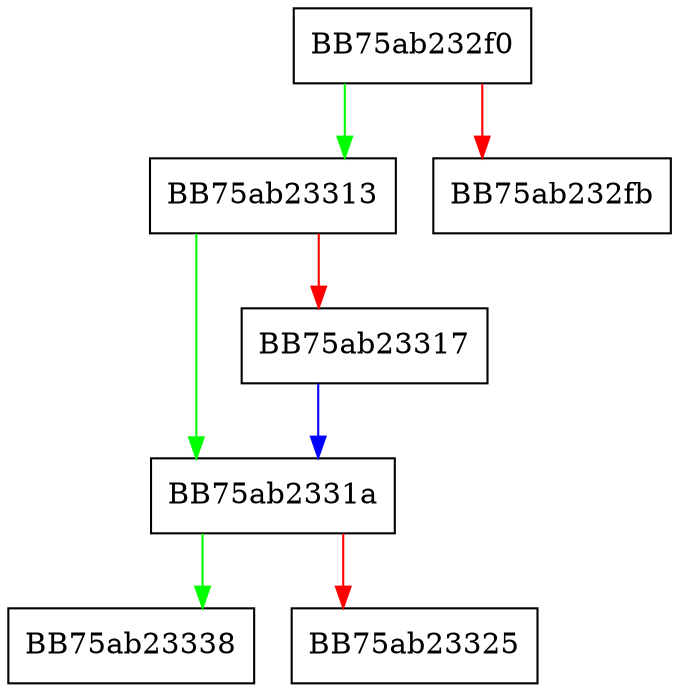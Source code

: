 digraph copy_special_str {
  node [shape="box"];
  graph [splines=ortho];
  BB75ab232f0 -> BB75ab23313 [color="green"];
  BB75ab232f0 -> BB75ab232fb [color="red"];
  BB75ab23313 -> BB75ab2331a [color="green"];
  BB75ab23313 -> BB75ab23317 [color="red"];
  BB75ab23317 -> BB75ab2331a [color="blue"];
  BB75ab2331a -> BB75ab23338 [color="green"];
  BB75ab2331a -> BB75ab23325 [color="red"];
}